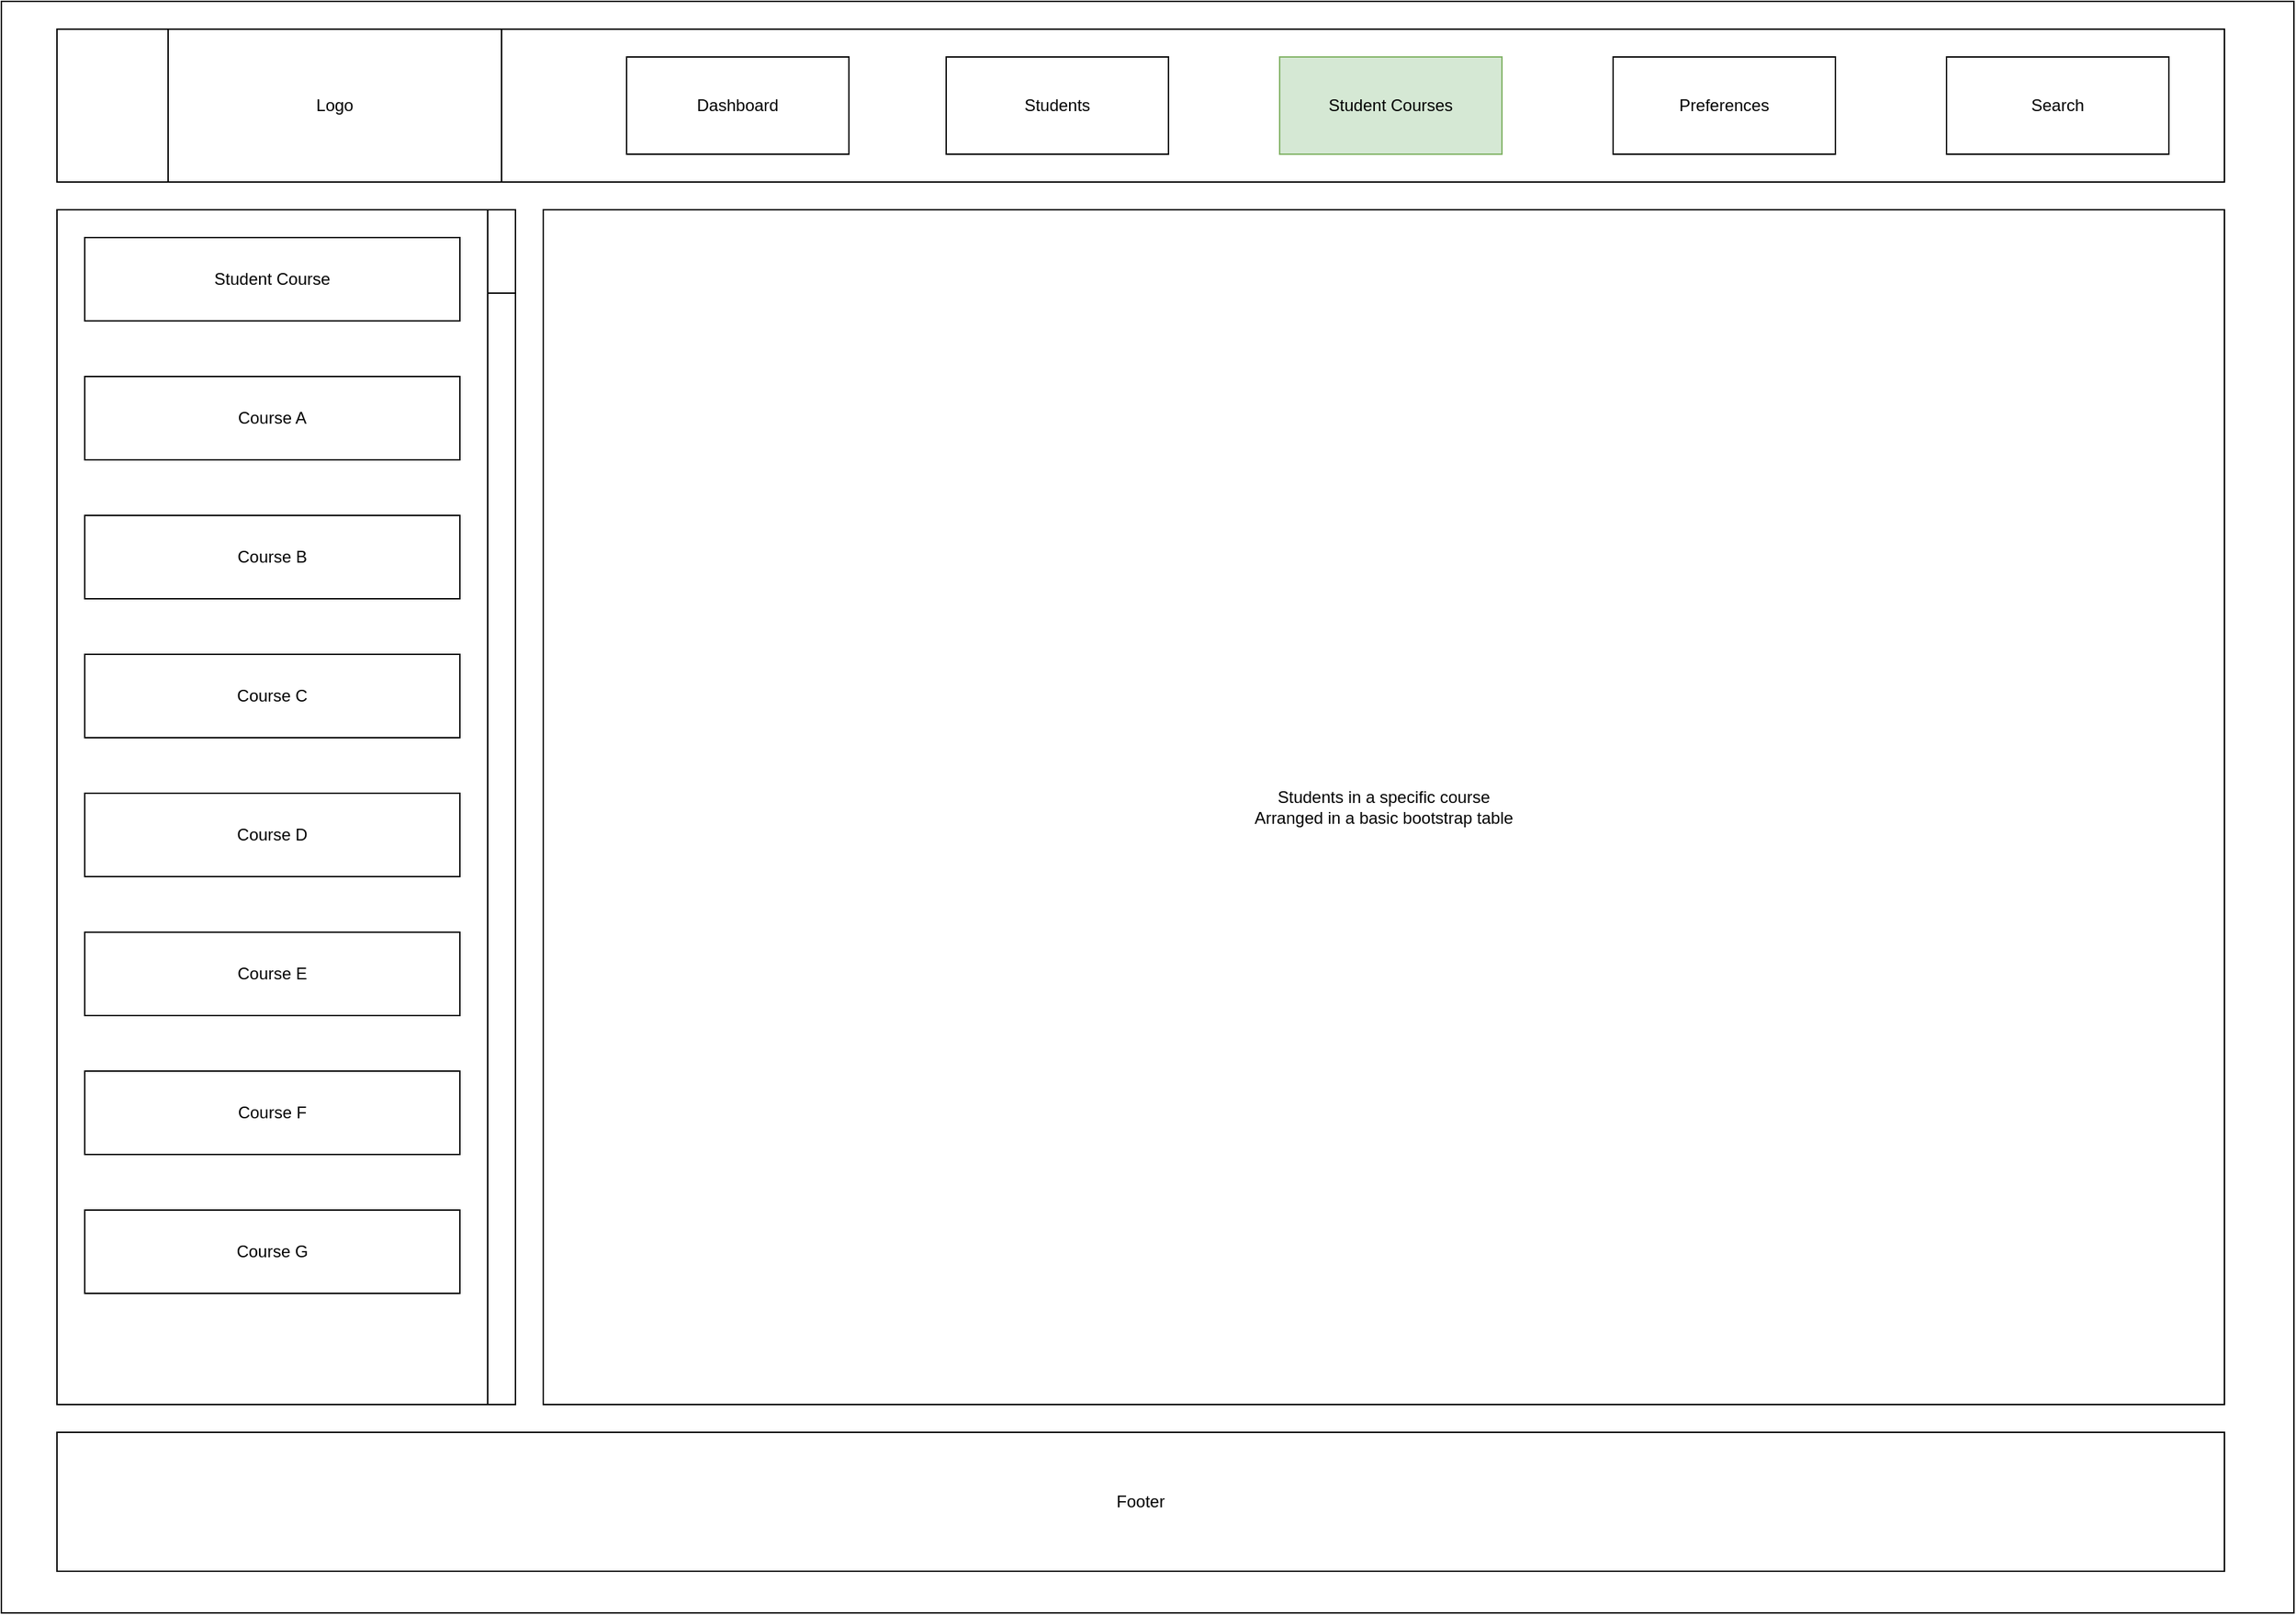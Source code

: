 <mxfile version="16.6.1" type="device"><diagram id="zUKiN3Dtu8xDDSEUIxLx" name="Page-1"><mxGraphModel dx="2370" dy="1333" grid="1" gridSize="10" guides="1" tooltips="1" connect="1" arrows="1" fold="1" page="1" pageScale="1" pageWidth="827" pageHeight="1169" math="0" shadow="0"><root><mxCell id="0"/><mxCell id="1" parent="0"/><mxCell id="srvU2xj8p03Hj1QKcqPA-2" value="" style="rounded=0;whiteSpace=wrap;html=1;" vertex="1" parent="1"><mxGeometry width="1650" height="1160" as="geometry"/></mxCell><mxCell id="srvU2xj8p03Hj1QKcqPA-3" value="" style="rounded=0;whiteSpace=wrap;html=1;" vertex="1" parent="1"><mxGeometry x="40" y="20" width="1560" height="110" as="geometry"/></mxCell><mxCell id="srvU2xj8p03Hj1QKcqPA-4" value="Logo" style="rounded=0;whiteSpace=wrap;html=1;" vertex="1" parent="1"><mxGeometry x="120" y="20" width="240" height="110" as="geometry"/></mxCell><mxCell id="srvU2xj8p03Hj1QKcqPA-5" value="Students" style="rounded=0;whiteSpace=wrap;html=1;" vertex="1" parent="1"><mxGeometry x="680" y="40" width="160" height="70" as="geometry"/></mxCell><mxCell id="srvU2xj8p03Hj1QKcqPA-6" value="Search" style="rounded=0;whiteSpace=wrap;html=1;" vertex="1" parent="1"><mxGeometry x="1400" y="40" width="160" height="70" as="geometry"/></mxCell><mxCell id="srvU2xj8p03Hj1QKcqPA-7" value="Preferences" style="rounded=0;whiteSpace=wrap;html=1;" vertex="1" parent="1"><mxGeometry x="1160" y="40" width="160" height="70" as="geometry"/></mxCell><mxCell id="srvU2xj8p03Hj1QKcqPA-8" value="Student Courses" style="rounded=0;whiteSpace=wrap;html=1;fillColor=#d5e8d4;strokeColor=#82b366;" vertex="1" parent="1"><mxGeometry x="920" y="40" width="160" height="70" as="geometry"/></mxCell><mxCell id="srvU2xj8p03Hj1QKcqPA-9" value="Footer" style="rounded=0;whiteSpace=wrap;html=1;" vertex="1" parent="1"><mxGeometry x="40" y="1030" width="1560" height="100" as="geometry"/></mxCell><mxCell id="srvU2xj8p03Hj1QKcqPA-10" value="Dashboard" style="rounded=0;whiteSpace=wrap;html=1;" vertex="1" parent="1"><mxGeometry x="450" y="40" width="160" height="70" as="geometry"/></mxCell><mxCell id="srvU2xj8p03Hj1QKcqPA-11" value="Students in a specific course&lt;br&gt;Arranged in a basic bootstrap table" style="rounded=0;whiteSpace=wrap;html=1;" vertex="1" parent="1"><mxGeometry x="390" y="150" width="1210" height="860" as="geometry"/></mxCell><mxCell id="srvU2xj8p03Hj1QKcqPA-12" value="" style="rounded=0;whiteSpace=wrap;html=1;" vertex="1" parent="1"><mxGeometry x="40" y="150" width="330" height="860" as="geometry"/></mxCell><mxCell id="srvU2xj8p03Hj1QKcqPA-15" value="" style="rounded=0;whiteSpace=wrap;html=1;" vertex="1" parent="1"><mxGeometry x="350" y="150" width="20" height="860" as="geometry"/></mxCell><mxCell id="srvU2xj8p03Hj1QKcqPA-16" value="" style="rounded=0;whiteSpace=wrap;html=1;" vertex="1" parent="1"><mxGeometry x="350" y="150" width="20" height="60" as="geometry"/></mxCell><mxCell id="srvU2xj8p03Hj1QKcqPA-18" value="Student Course" style="rounded=0;whiteSpace=wrap;html=1;" vertex="1" parent="1"><mxGeometry x="60" y="170" width="270" height="60" as="geometry"/></mxCell><mxCell id="srvU2xj8p03Hj1QKcqPA-20" value="Course A" style="rounded=0;whiteSpace=wrap;html=1;" vertex="1" parent="1"><mxGeometry x="60" y="270" width="270" height="60" as="geometry"/></mxCell><mxCell id="srvU2xj8p03Hj1QKcqPA-21" value="Course B" style="rounded=0;whiteSpace=wrap;html=1;" vertex="1" parent="1"><mxGeometry x="60" y="370" width="270" height="60" as="geometry"/></mxCell><mxCell id="srvU2xj8p03Hj1QKcqPA-22" value="Course C" style="rounded=0;whiteSpace=wrap;html=1;" vertex="1" parent="1"><mxGeometry x="60" y="470" width="270" height="60" as="geometry"/></mxCell><mxCell id="srvU2xj8p03Hj1QKcqPA-23" value="Course D" style="rounded=0;whiteSpace=wrap;html=1;" vertex="1" parent="1"><mxGeometry x="60" y="570" width="270" height="60" as="geometry"/></mxCell><mxCell id="srvU2xj8p03Hj1QKcqPA-24" value="&lt;span&gt;Course E&lt;/span&gt;" style="rounded=0;whiteSpace=wrap;html=1;" vertex="1" parent="1"><mxGeometry x="60" y="670" width="270" height="60" as="geometry"/></mxCell><mxCell id="srvU2xj8p03Hj1QKcqPA-25" value="Course F" style="rounded=0;whiteSpace=wrap;html=1;" vertex="1" parent="1"><mxGeometry x="60" y="770" width="270" height="60" as="geometry"/></mxCell><mxCell id="srvU2xj8p03Hj1QKcqPA-26" value="Course G" style="rounded=0;whiteSpace=wrap;html=1;" vertex="1" parent="1"><mxGeometry x="60" y="870" width="270" height="60" as="geometry"/></mxCell></root></mxGraphModel></diagram></mxfile>